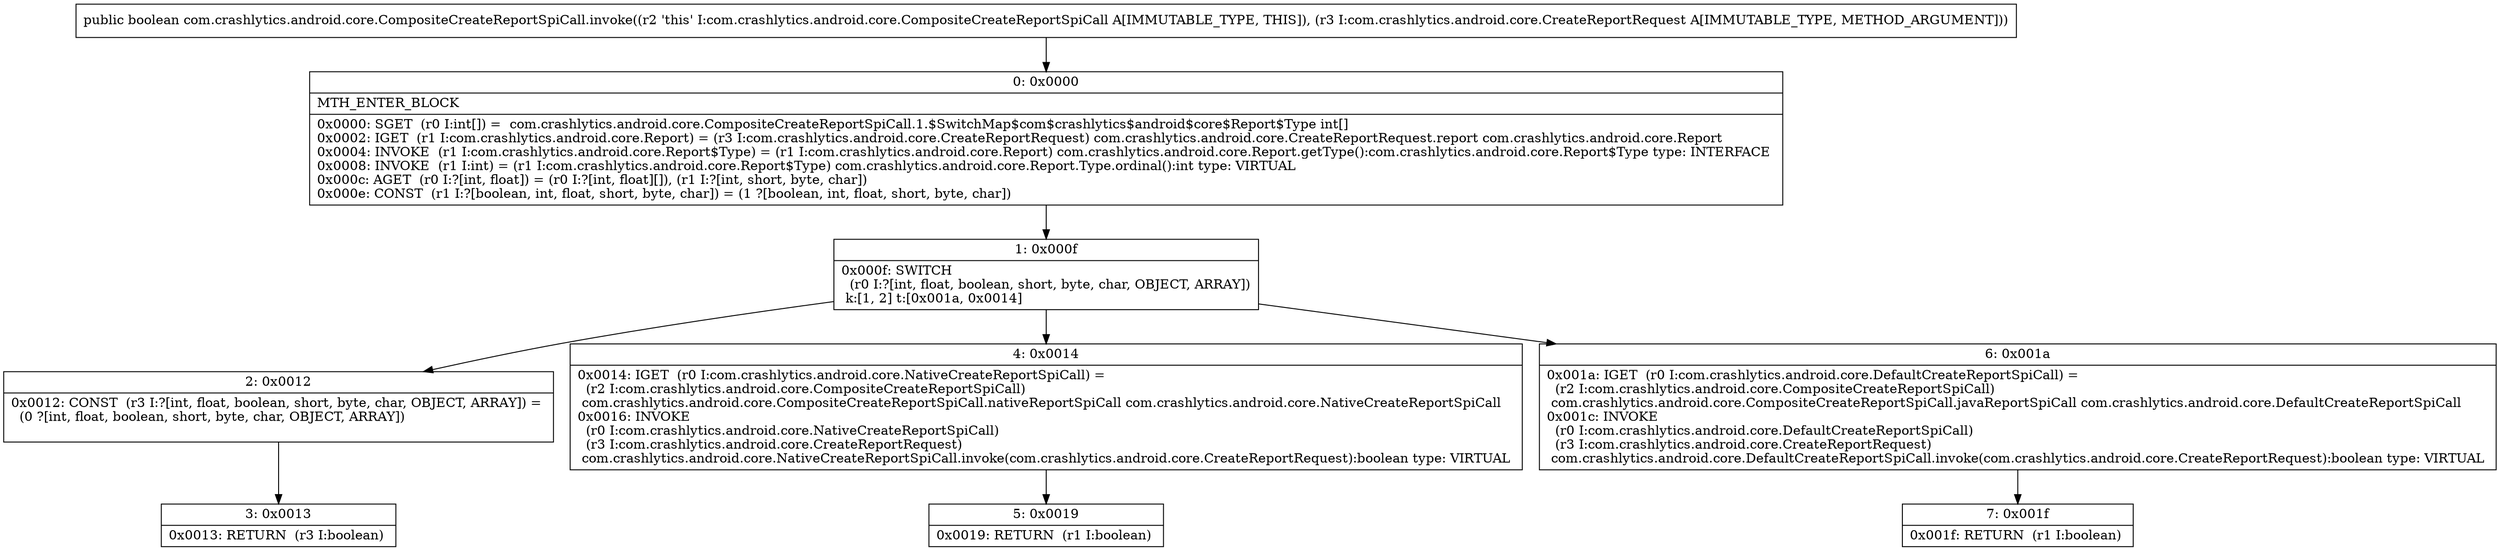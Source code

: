 digraph "CFG forcom.crashlytics.android.core.CompositeCreateReportSpiCall.invoke(Lcom\/crashlytics\/android\/core\/CreateReportRequest;)Z" {
Node_0 [shape=record,label="{0\:\ 0x0000|MTH_ENTER_BLOCK\l|0x0000: SGET  (r0 I:int[]) =  com.crashlytics.android.core.CompositeCreateReportSpiCall.1.$SwitchMap$com$crashlytics$android$core$Report$Type int[] \l0x0002: IGET  (r1 I:com.crashlytics.android.core.Report) = (r3 I:com.crashlytics.android.core.CreateReportRequest) com.crashlytics.android.core.CreateReportRequest.report com.crashlytics.android.core.Report \l0x0004: INVOKE  (r1 I:com.crashlytics.android.core.Report$Type) = (r1 I:com.crashlytics.android.core.Report) com.crashlytics.android.core.Report.getType():com.crashlytics.android.core.Report$Type type: INTERFACE \l0x0008: INVOKE  (r1 I:int) = (r1 I:com.crashlytics.android.core.Report$Type) com.crashlytics.android.core.Report.Type.ordinal():int type: VIRTUAL \l0x000c: AGET  (r0 I:?[int, float]) = (r0 I:?[int, float][]), (r1 I:?[int, short, byte, char]) \l0x000e: CONST  (r1 I:?[boolean, int, float, short, byte, char]) = (1 ?[boolean, int, float, short, byte, char]) \l}"];
Node_1 [shape=record,label="{1\:\ 0x000f|0x000f: SWITCH  \l  (r0 I:?[int, float, boolean, short, byte, char, OBJECT, ARRAY])\l k:[1, 2] t:[0x001a, 0x0014] \l}"];
Node_2 [shape=record,label="{2\:\ 0x0012|0x0012: CONST  (r3 I:?[int, float, boolean, short, byte, char, OBJECT, ARRAY]) = \l  (0 ?[int, float, boolean, short, byte, char, OBJECT, ARRAY])\l \l}"];
Node_3 [shape=record,label="{3\:\ 0x0013|0x0013: RETURN  (r3 I:boolean) \l}"];
Node_4 [shape=record,label="{4\:\ 0x0014|0x0014: IGET  (r0 I:com.crashlytics.android.core.NativeCreateReportSpiCall) = \l  (r2 I:com.crashlytics.android.core.CompositeCreateReportSpiCall)\l com.crashlytics.android.core.CompositeCreateReportSpiCall.nativeReportSpiCall com.crashlytics.android.core.NativeCreateReportSpiCall \l0x0016: INVOKE  \l  (r0 I:com.crashlytics.android.core.NativeCreateReportSpiCall)\l  (r3 I:com.crashlytics.android.core.CreateReportRequest)\l com.crashlytics.android.core.NativeCreateReportSpiCall.invoke(com.crashlytics.android.core.CreateReportRequest):boolean type: VIRTUAL \l}"];
Node_5 [shape=record,label="{5\:\ 0x0019|0x0019: RETURN  (r1 I:boolean) \l}"];
Node_6 [shape=record,label="{6\:\ 0x001a|0x001a: IGET  (r0 I:com.crashlytics.android.core.DefaultCreateReportSpiCall) = \l  (r2 I:com.crashlytics.android.core.CompositeCreateReportSpiCall)\l com.crashlytics.android.core.CompositeCreateReportSpiCall.javaReportSpiCall com.crashlytics.android.core.DefaultCreateReportSpiCall \l0x001c: INVOKE  \l  (r0 I:com.crashlytics.android.core.DefaultCreateReportSpiCall)\l  (r3 I:com.crashlytics.android.core.CreateReportRequest)\l com.crashlytics.android.core.DefaultCreateReportSpiCall.invoke(com.crashlytics.android.core.CreateReportRequest):boolean type: VIRTUAL \l}"];
Node_7 [shape=record,label="{7\:\ 0x001f|0x001f: RETURN  (r1 I:boolean) \l}"];
MethodNode[shape=record,label="{public boolean com.crashlytics.android.core.CompositeCreateReportSpiCall.invoke((r2 'this' I:com.crashlytics.android.core.CompositeCreateReportSpiCall A[IMMUTABLE_TYPE, THIS]), (r3 I:com.crashlytics.android.core.CreateReportRequest A[IMMUTABLE_TYPE, METHOD_ARGUMENT])) }"];
MethodNode -> Node_0;
Node_0 -> Node_1;
Node_1 -> Node_2;
Node_1 -> Node_4;
Node_1 -> Node_6;
Node_2 -> Node_3;
Node_4 -> Node_5;
Node_6 -> Node_7;
}

